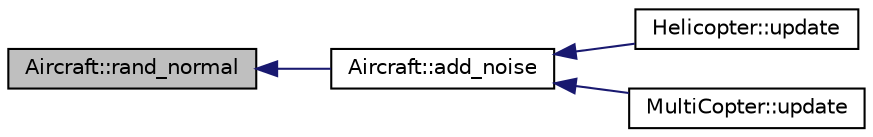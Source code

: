 digraph "Aircraft::rand_normal"
{
 // INTERACTIVE_SVG=YES
  edge [fontname="Helvetica",fontsize="10",labelfontname="Helvetica",labelfontsize="10"];
  node [fontname="Helvetica",fontsize="10",shape=record];
  rankdir="LR";
  Node1 [label="Aircraft::rand_normal",height=0.2,width=0.4,color="black", fillcolor="grey75", style="filled" fontcolor="black"];
  Node1 -> Node2 [dir="back",color="midnightblue",fontsize="10",style="solid",fontname="Helvetica"];
  Node2 [label="Aircraft::add_noise",height=0.2,width=0.4,color="black", fillcolor="white", style="filled",URL="$classAircraft.html#a820ad172d2c05372f6e4eb3910d0b6cf"];
  Node2 -> Node3 [dir="back",color="midnightblue",fontsize="10",style="solid",fontname="Helvetica"];
  Node3 [label="Helicopter::update",height=0.2,width=0.4,color="black", fillcolor="white", style="filled",URL="$classHelicopter.html#a679e4dbbeca418ad17aa98aafdc99385"];
  Node2 -> Node4 [dir="back",color="midnightblue",fontsize="10",style="solid",fontname="Helvetica"];
  Node4 [label="MultiCopter::update",height=0.2,width=0.4,color="black", fillcolor="white", style="filled",URL="$classMultiCopter.html#ad4df8bcd20625ce425cc9d73f9aa6a20"];
}
